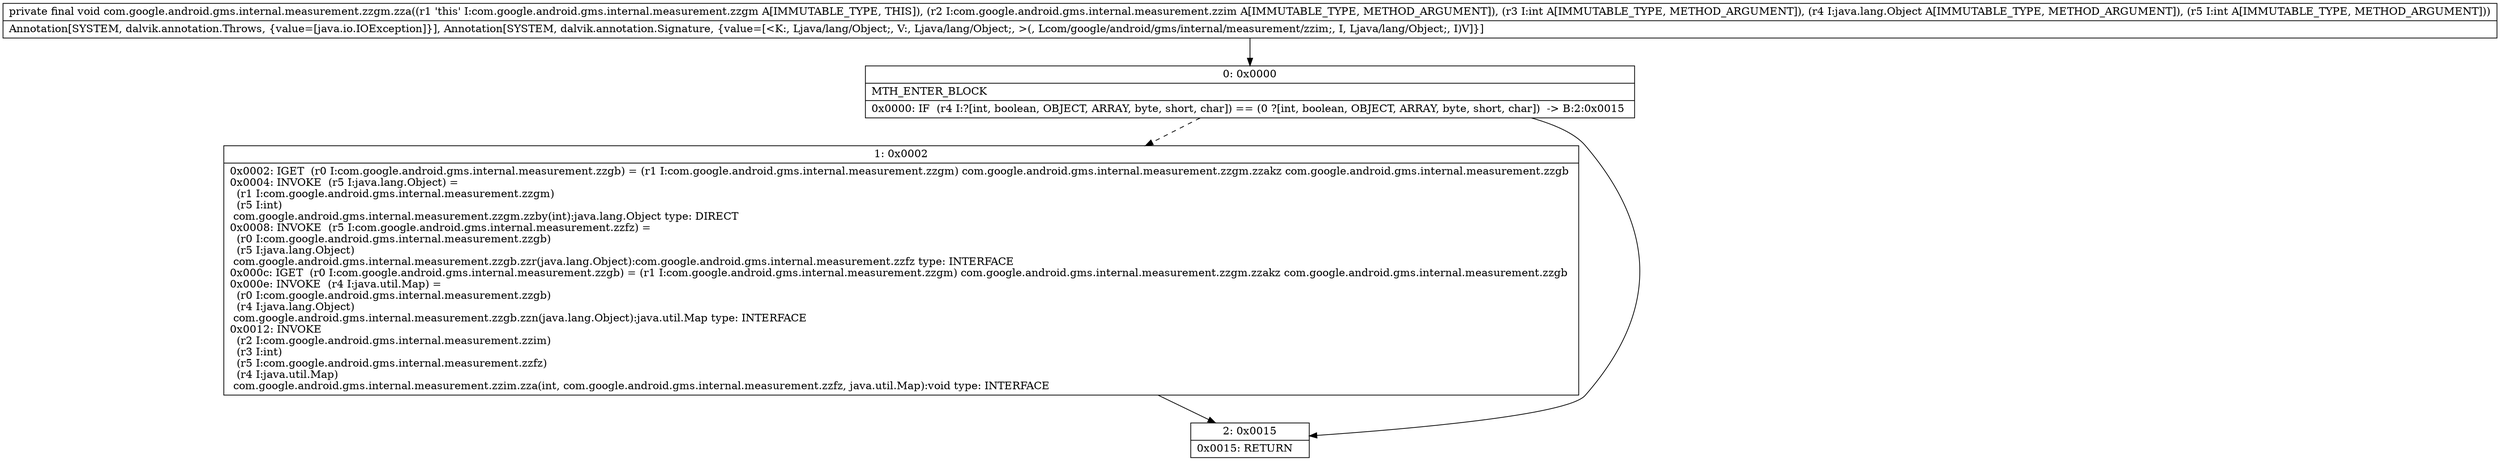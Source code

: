 digraph "CFG forcom.google.android.gms.internal.measurement.zzgm.zza(Lcom\/google\/android\/gms\/internal\/measurement\/zzim;ILjava\/lang\/Object;I)V" {
Node_0 [shape=record,label="{0\:\ 0x0000|MTH_ENTER_BLOCK\l|0x0000: IF  (r4 I:?[int, boolean, OBJECT, ARRAY, byte, short, char]) == (0 ?[int, boolean, OBJECT, ARRAY, byte, short, char])  \-\> B:2:0x0015 \l}"];
Node_1 [shape=record,label="{1\:\ 0x0002|0x0002: IGET  (r0 I:com.google.android.gms.internal.measurement.zzgb) = (r1 I:com.google.android.gms.internal.measurement.zzgm) com.google.android.gms.internal.measurement.zzgm.zzakz com.google.android.gms.internal.measurement.zzgb \l0x0004: INVOKE  (r5 I:java.lang.Object) = \l  (r1 I:com.google.android.gms.internal.measurement.zzgm)\l  (r5 I:int)\l com.google.android.gms.internal.measurement.zzgm.zzby(int):java.lang.Object type: DIRECT \l0x0008: INVOKE  (r5 I:com.google.android.gms.internal.measurement.zzfz) = \l  (r0 I:com.google.android.gms.internal.measurement.zzgb)\l  (r5 I:java.lang.Object)\l com.google.android.gms.internal.measurement.zzgb.zzr(java.lang.Object):com.google.android.gms.internal.measurement.zzfz type: INTERFACE \l0x000c: IGET  (r0 I:com.google.android.gms.internal.measurement.zzgb) = (r1 I:com.google.android.gms.internal.measurement.zzgm) com.google.android.gms.internal.measurement.zzgm.zzakz com.google.android.gms.internal.measurement.zzgb \l0x000e: INVOKE  (r4 I:java.util.Map) = \l  (r0 I:com.google.android.gms.internal.measurement.zzgb)\l  (r4 I:java.lang.Object)\l com.google.android.gms.internal.measurement.zzgb.zzn(java.lang.Object):java.util.Map type: INTERFACE \l0x0012: INVOKE  \l  (r2 I:com.google.android.gms.internal.measurement.zzim)\l  (r3 I:int)\l  (r5 I:com.google.android.gms.internal.measurement.zzfz)\l  (r4 I:java.util.Map)\l com.google.android.gms.internal.measurement.zzim.zza(int, com.google.android.gms.internal.measurement.zzfz, java.util.Map):void type: INTERFACE \l}"];
Node_2 [shape=record,label="{2\:\ 0x0015|0x0015: RETURN   \l}"];
MethodNode[shape=record,label="{private final void com.google.android.gms.internal.measurement.zzgm.zza((r1 'this' I:com.google.android.gms.internal.measurement.zzgm A[IMMUTABLE_TYPE, THIS]), (r2 I:com.google.android.gms.internal.measurement.zzim A[IMMUTABLE_TYPE, METHOD_ARGUMENT]), (r3 I:int A[IMMUTABLE_TYPE, METHOD_ARGUMENT]), (r4 I:java.lang.Object A[IMMUTABLE_TYPE, METHOD_ARGUMENT]), (r5 I:int A[IMMUTABLE_TYPE, METHOD_ARGUMENT]))  | Annotation[SYSTEM, dalvik.annotation.Throws, \{value=[java.io.IOException]\}], Annotation[SYSTEM, dalvik.annotation.Signature, \{value=[\<K:, Ljava\/lang\/Object;, V:, Ljava\/lang\/Object;, \>(, Lcom\/google\/android\/gms\/internal\/measurement\/zzim;, I, Ljava\/lang\/Object;, I)V]\}]\l}"];
MethodNode -> Node_0;
Node_0 -> Node_1[style=dashed];
Node_0 -> Node_2;
Node_1 -> Node_2;
}

